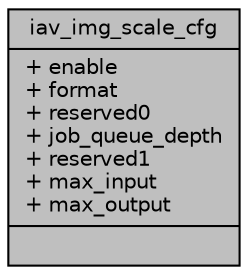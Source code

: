digraph "iav_img_scale_cfg"
{
 // INTERACTIVE_SVG=YES
 // LATEX_PDF_SIZE
  bgcolor="transparent";
  edge [fontname="Helvetica",fontsize="10",labelfontname="Helvetica",labelfontsize="10"];
  node [fontname="Helvetica",fontsize="10",shape=record];
  Node1 [label="{iav_img_scale_cfg\n|+ enable\l+ format\l+ reserved0\l+ job_queue_depth\l+ reserved1\l+ max_input\l+ max_output\l|}",height=0.2,width=0.4,color="black", fillcolor="grey75", style="filled", fontcolor="black",tooltip=" "];
}
